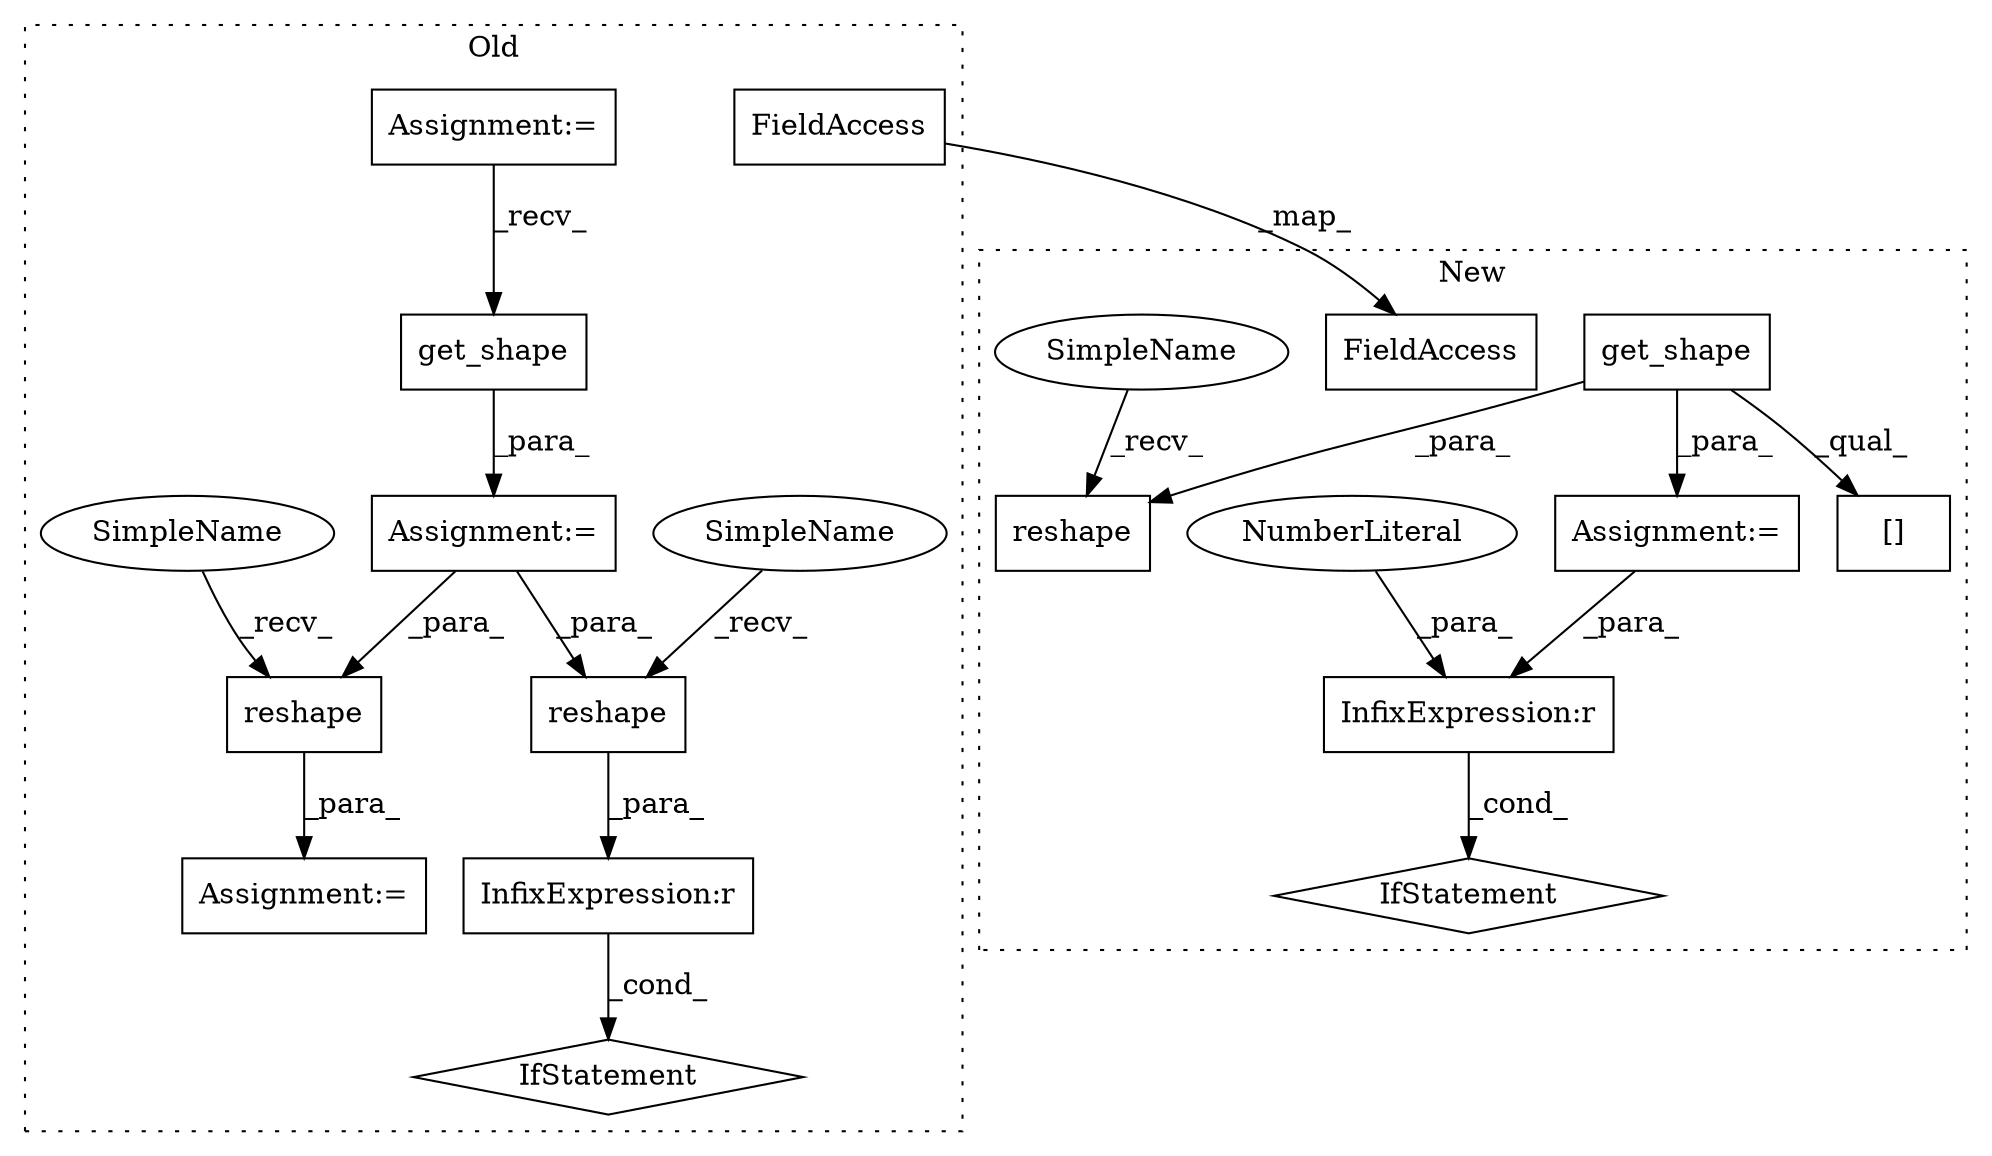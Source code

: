 digraph G {
subgraph cluster0 {
1 [label="reshape" a="32" s="1749,1794" l="8,1" shape="box"];
3 [label="Assignment:=" a="7" s="1737" l="1" shape="box"];
4 [label="Assignment:=" a="7" s="1683" l="1" shape="box"];
7 [label="get_shape" a="32" s="1697" l="11" shape="box"];
8 [label="Assignment:=" a="7" s="1521" l="12" shape="box"];
9 [label="IfStatement" a="25" s="2638" l="3" shape="diamond"];
11 [label="reshape" a="32" s="1859,1902" l="8,1" shape="box"];
14 [label="FieldAccess" a="22" s="2473" l="13" shape="box"];
16 [label="InfixExpression:r" a="27" s="2629" l="4" shape="box"];
18 [label="SimpleName" a="42" s="1848" l="10" shape="ellipse"];
19 [label="SimpleName" a="42" s="1738" l="10" shape="ellipse"];
label = "Old";
style="dotted";
}
subgraph cluster1 {
2 [label="get_shape" a="32" s="2344" l="11" shape="box"];
5 [label="Assignment:=" a="7" s="2713" l="1" shape="box"];
6 [label="[]" a="2" s="2337,2384" l="29,1" shape="box"];
10 [label="IfStatement" a="25" s="2775,2818" l="4,2" shape="diamond"];
12 [label="reshape" a="32" s="2476,2513" l="8,1" shape="box"];
13 [label="FieldAccess" a="22" s="2270" l="13" shape="box"];
15 [label="InfixExpression:r" a="27" s="2813" l="4" shape="box"];
17 [label="NumberLiteral" a="34" s="2817" l="1" shape="ellipse"];
20 [label="SimpleName" a="42" s="2465" l="10" shape="ellipse"];
label = "New";
style="dotted";
}
1 -> 3 [label="_para_"];
2 -> 5 [label="_para_"];
2 -> 6 [label="_qual_"];
2 -> 12 [label="_para_"];
4 -> 1 [label="_para_"];
4 -> 11 [label="_para_"];
5 -> 15 [label="_para_"];
7 -> 4 [label="_para_"];
8 -> 7 [label="_recv_"];
11 -> 16 [label="_para_"];
14 -> 13 [label="_map_"];
15 -> 10 [label="_cond_"];
16 -> 9 [label="_cond_"];
17 -> 15 [label="_para_"];
18 -> 11 [label="_recv_"];
19 -> 1 [label="_recv_"];
20 -> 12 [label="_recv_"];
}